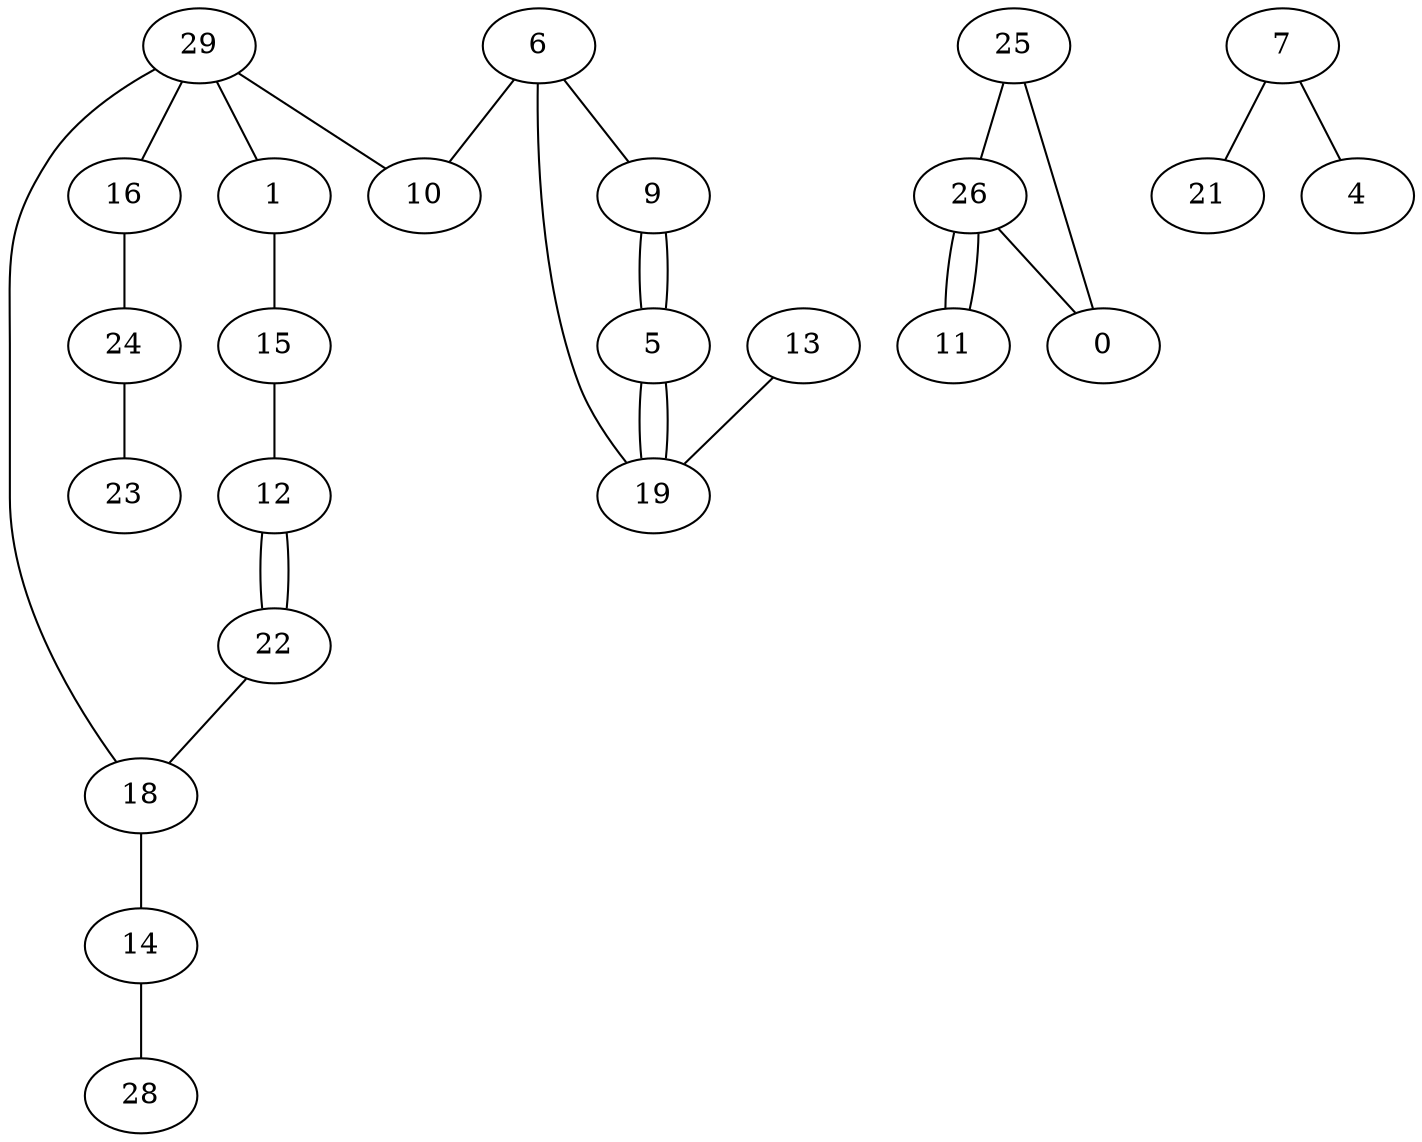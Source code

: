 graph a { 
15--12;
26--11;
25--0;
13--19;
22--18;
9--5;
16--24;
18--14;
9--5;
1--15;
6--19;
6--9;
29--10;
24--23;
29--18;
22--12;
14--28;
7--21;
26--0;
25--26;
5--19;
29--1;
29--16;
11--26;
7--4;
6--10;
5--19;
12--22;
}